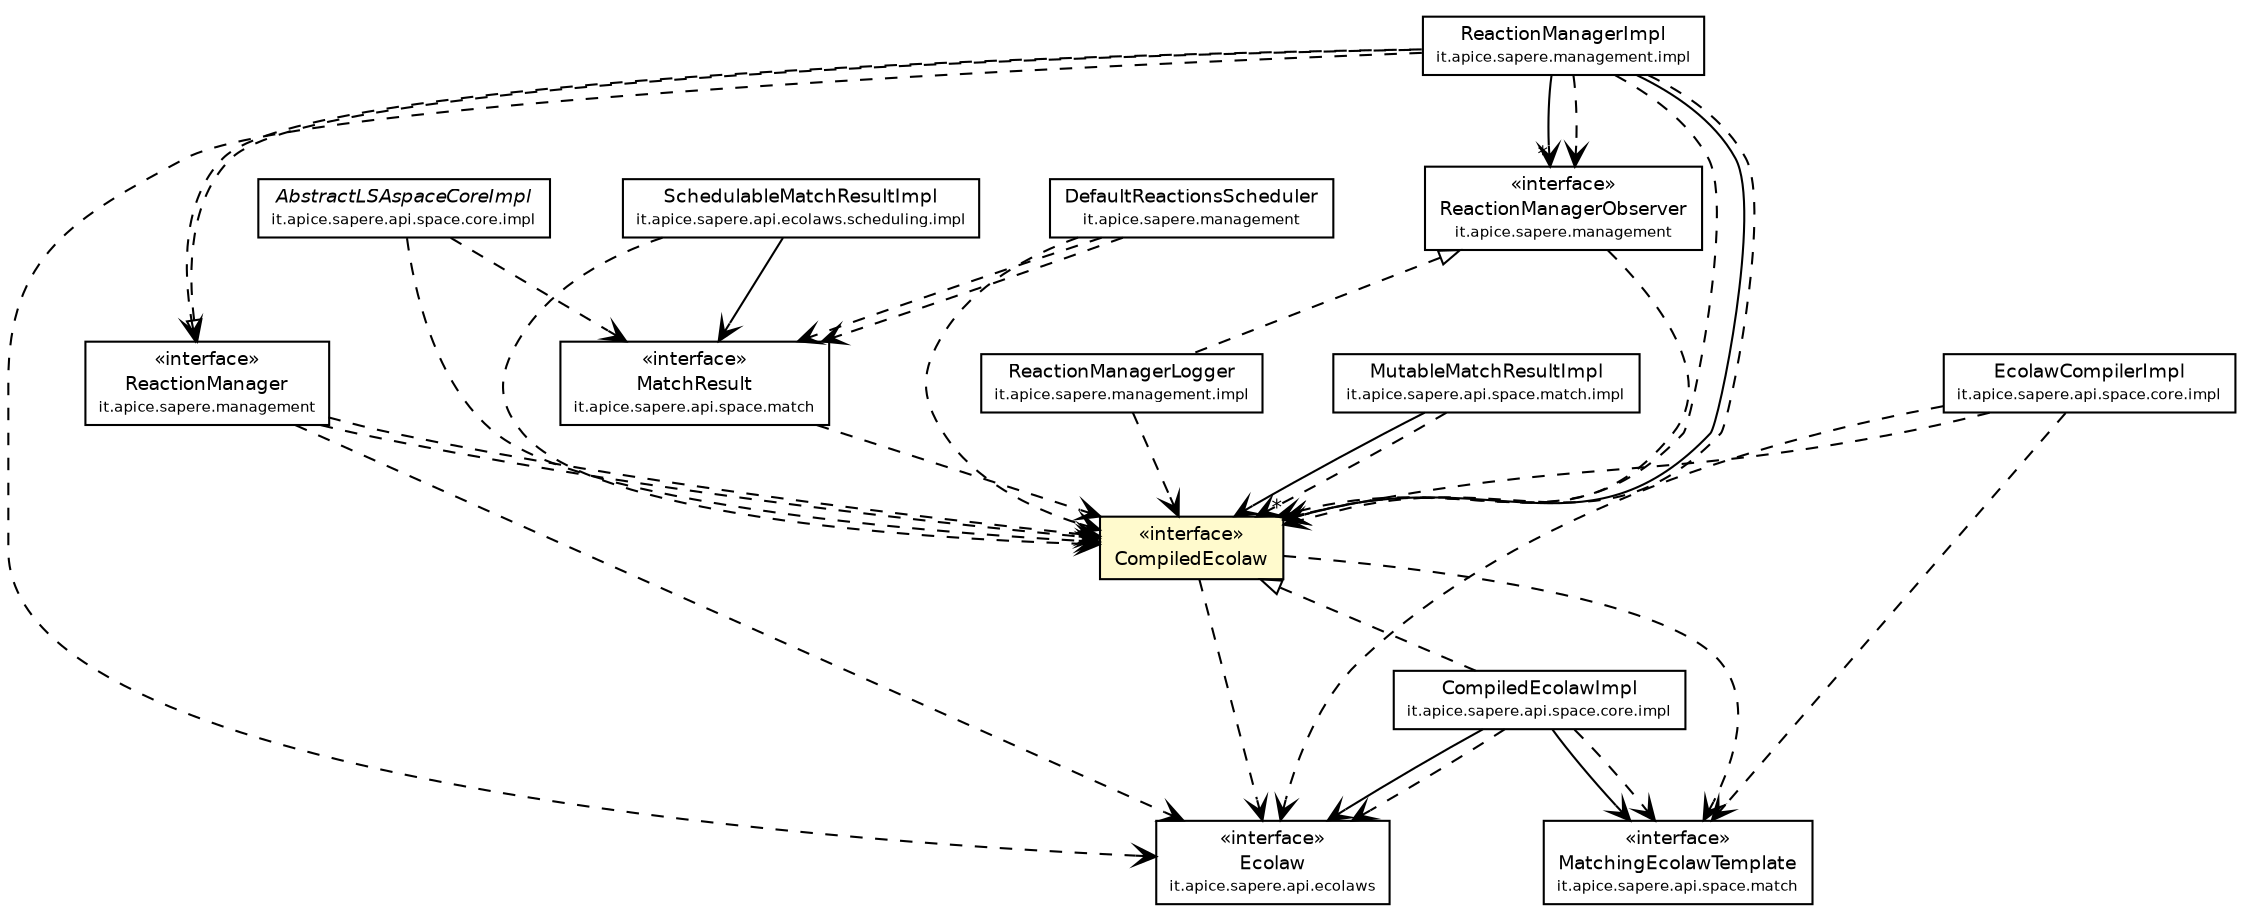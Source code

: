 #!/usr/local/bin/dot
#
# Class diagram 
# Generated by UmlGraph version 4.4 (http://www.spinellis.gr/sw/umlgraph)
#

digraph G {
	edge [fontname="Helvetica",fontsize=10,labelfontname="Helvetica",labelfontsize=10];
	node [fontname="Helvetica",fontsize=10,shape=plaintext];
	// it.apice.sapere.api.ecolaws.Ecolaw
	c33452 [label=<<table border="0" cellborder="1" cellspacing="0" cellpadding="2" port="p" href="../../ecolaws/Ecolaw.html">
		<tr><td><table border="0" cellspacing="0" cellpadding="1">
			<tr><td> &laquo;interface&raquo; </td></tr>
			<tr><td> Ecolaw </td></tr>
			<tr><td><font point-size="7.0"> it.apice.sapere.api.ecolaws </font></td></tr>
		</table></td></tr>
		</table>>, fontname="Helvetica", fontcolor="black", fontsize=9.0];
	// it.apice.sapere.api.space.core.CompiledEcolaw
	c33521 [label=<<table border="0" cellborder="1" cellspacing="0" cellpadding="2" port="p" bgcolor="lemonChiffon" href="./CompiledEcolaw.html">
		<tr><td><table border="0" cellspacing="0" cellpadding="1">
			<tr><td> &laquo;interface&raquo; </td></tr>
			<tr><td> CompiledEcolaw </td></tr>
		</table></td></tr>
		</table>>, fontname="Helvetica", fontcolor="black", fontsize=9.0];
	// it.apice.sapere.api.space.match.MatchResult
	c33528 [label=<<table border="0" cellborder="1" cellspacing="0" cellpadding="2" port="p" href="../match/MatchResult.html">
		<tr><td><table border="0" cellspacing="0" cellpadding="1">
			<tr><td> &laquo;interface&raquo; </td></tr>
			<tr><td> MatchResult </td></tr>
			<tr><td><font point-size="7.0"> it.apice.sapere.api.space.match </font></td></tr>
		</table></td></tr>
		</table>>, fontname="Helvetica", fontcolor="black", fontsize=9.0];
	// it.apice.sapere.api.space.match.MatchingEcolawTemplate
	c33529 [label=<<table border="0" cellborder="1" cellspacing="0" cellpadding="2" port="p" href="../match/MatchingEcolawTemplate.html">
		<tr><td><table border="0" cellspacing="0" cellpadding="1">
			<tr><td> &laquo;interface&raquo; </td></tr>
			<tr><td> MatchingEcolawTemplate </td></tr>
			<tr><td><font point-size="7.0"> it.apice.sapere.api.space.match </font></td></tr>
		</table></td></tr>
		</table>>, fontname="Helvetica", fontcolor="black", fontsize=9.0];
	// it.apice.sapere.api.space.core.impl.EcolawCompilerImpl
	c33597 [label=<<table border="0" cellborder="1" cellspacing="0" cellpadding="2" port="p" href="./impl/EcolawCompilerImpl.html">
		<tr><td><table border="0" cellspacing="0" cellpadding="1">
			<tr><td> EcolawCompilerImpl </td></tr>
			<tr><td><font point-size="7.0"> it.apice.sapere.api.space.core.impl </font></td></tr>
		</table></td></tr>
		</table>>, fontname="Helvetica", fontcolor="black", fontsize=9.0];
	// it.apice.sapere.api.space.core.impl.CompiledEcolawImpl
	c33599 [label=<<table border="0" cellborder="1" cellspacing="0" cellpadding="2" port="p" href="./impl/CompiledEcolawImpl.html">
		<tr><td><table border="0" cellspacing="0" cellpadding="1">
			<tr><td> CompiledEcolawImpl </td></tr>
			<tr><td><font point-size="7.0"> it.apice.sapere.api.space.core.impl </font></td></tr>
		</table></td></tr>
		</table>>, fontname="Helvetica", fontcolor="black", fontsize=9.0];
	// it.apice.sapere.api.space.core.impl.AbstractLSAspaceCoreImpl
	c33600 [label=<<table border="0" cellborder="1" cellspacing="0" cellpadding="2" port="p" href="./impl/AbstractLSAspaceCoreImpl.html">
		<tr><td><table border="0" cellspacing="0" cellpadding="1">
			<tr><td><font face="Helvetica-Oblique"> AbstractLSAspaceCoreImpl </font></td></tr>
			<tr><td><font point-size="7.0"> it.apice.sapere.api.space.core.impl </font></td></tr>
		</table></td></tr>
		</table>>, fontname="Helvetica", fontcolor="black", fontsize=9.0];
	// it.apice.sapere.api.space.match.impl.MutableMatchResultImpl
	c33604 [label=<<table border="0" cellborder="1" cellspacing="0" cellpadding="2" port="p" href="../match/impl/MutableMatchResultImpl.html">
		<tr><td><table border="0" cellspacing="0" cellpadding="1">
			<tr><td> MutableMatchResultImpl </td></tr>
			<tr><td><font point-size="7.0"> it.apice.sapere.api.space.match.impl </font></td></tr>
		</table></td></tr>
		</table>>, fontname="Helvetica", fontcolor="black", fontsize=9.0];
	// it.apice.sapere.api.ecolaws.scheduling.impl.SchedulableMatchResultImpl
	c33615 [label=<<table border="0" cellborder="1" cellspacing="0" cellpadding="2" port="p" href="../../ecolaws/scheduling/impl/SchedulableMatchResultImpl.html">
		<tr><td><table border="0" cellspacing="0" cellpadding="1">
			<tr><td> SchedulableMatchResultImpl </td></tr>
			<tr><td><font point-size="7.0"> it.apice.sapere.api.ecolaws.scheduling.impl </font></td></tr>
		</table></td></tr>
		</table>>, fontname="Helvetica", fontcolor="black", fontsize=9.0];
	// it.apice.sapere.management.ReactionManagerObserver
	c33617 [label=<<table border="0" cellborder="1" cellspacing="0" cellpadding="2" port="p" href="../../../management/ReactionManagerObserver.html">
		<tr><td><table border="0" cellspacing="0" cellpadding="1">
			<tr><td> &laquo;interface&raquo; </td></tr>
			<tr><td> ReactionManagerObserver </td></tr>
			<tr><td><font point-size="7.0"> it.apice.sapere.management </font></td></tr>
		</table></td></tr>
		</table>>, fontname="Helvetica", fontcolor="black", fontsize=9.0];
	// it.apice.sapere.management.ReactionManager
	c33618 [label=<<table border="0" cellborder="1" cellspacing="0" cellpadding="2" port="p" href="../../../management/ReactionManager.html">
		<tr><td><table border="0" cellspacing="0" cellpadding="1">
			<tr><td> &laquo;interface&raquo; </td></tr>
			<tr><td> ReactionManager </td></tr>
			<tr><td><font point-size="7.0"> it.apice.sapere.management </font></td></tr>
		</table></td></tr>
		</table>>, fontname="Helvetica", fontcolor="black", fontsize=9.0];
	// it.apice.sapere.management.DefaultReactionsScheduler
	c33619 [label=<<table border="0" cellborder="1" cellspacing="0" cellpadding="2" port="p" href="../../../management/DefaultReactionsScheduler.html">
		<tr><td><table border="0" cellspacing="0" cellpadding="1">
			<tr><td> DefaultReactionsScheduler </td></tr>
			<tr><td><font point-size="7.0"> it.apice.sapere.management </font></td></tr>
		</table></td></tr>
		</table>>, fontname="Helvetica", fontcolor="black", fontsize=9.0];
	// it.apice.sapere.management.impl.ReactionManagerLogger
	c33622 [label=<<table border="0" cellborder="1" cellspacing="0" cellpadding="2" port="p" href="../../../management/impl/ReactionManagerLogger.html">
		<tr><td><table border="0" cellspacing="0" cellpadding="1">
			<tr><td> ReactionManagerLogger </td></tr>
			<tr><td><font point-size="7.0"> it.apice.sapere.management.impl </font></td></tr>
		</table></td></tr>
		</table>>, fontname="Helvetica", fontcolor="black", fontsize=9.0];
	// it.apice.sapere.management.impl.ReactionManagerImpl
	c33623 [label=<<table border="0" cellborder="1" cellspacing="0" cellpadding="2" port="p" href="../../../management/impl/ReactionManagerImpl.html">
		<tr><td><table border="0" cellspacing="0" cellpadding="1">
			<tr><td> ReactionManagerImpl </td></tr>
			<tr><td><font point-size="7.0"> it.apice.sapere.management.impl </font></td></tr>
		</table></td></tr>
		</table>>, fontname="Helvetica", fontcolor="black", fontsize=9.0];
	//it.apice.sapere.api.space.core.impl.CompiledEcolawImpl implements it.apice.sapere.api.space.core.CompiledEcolaw
	c33521:p -> c33599:p [dir=back,arrowtail=empty,style=dashed];
	//it.apice.sapere.management.impl.ReactionManagerLogger implements it.apice.sapere.management.ReactionManagerObserver
	c33617:p -> c33622:p [dir=back,arrowtail=empty,style=dashed];
	//it.apice.sapere.management.impl.ReactionManagerImpl implements it.apice.sapere.management.ReactionManager
	c33618:p -> c33623:p [dir=back,arrowtail=empty,style=dashed];
	// it.apice.sapere.api.space.core.impl.CompiledEcolawImpl NAVASSOC it.apice.sapere.api.space.match.MatchingEcolawTemplate
	c33599:p -> c33529:p [taillabel="", label="", headlabel="", fontname="Helvetica", fontcolor="black", fontsize=10.0, color="black", arrowhead=open];
	// it.apice.sapere.api.space.core.impl.CompiledEcolawImpl NAVASSOC it.apice.sapere.api.ecolaws.Ecolaw
	c33599:p -> c33452:p [taillabel="", label="", headlabel="", fontname="Helvetica", fontcolor="black", fontsize=10.0, color="black", arrowhead=open];
	// it.apice.sapere.api.space.match.impl.MutableMatchResultImpl NAVASSOC it.apice.sapere.api.space.core.CompiledEcolaw
	c33604:p -> c33521:p [taillabel="", label="", headlabel="", fontname="Helvetica", fontcolor="black", fontsize=10.0, color="black", arrowhead=open];
	// it.apice.sapere.api.ecolaws.scheduling.impl.SchedulableMatchResultImpl NAVASSOC it.apice.sapere.api.space.match.MatchResult
	c33615:p -> c33528:p [taillabel="", label="", headlabel="", fontname="Helvetica", fontcolor="black", fontsize=10.0, color="black", arrowhead=open];
	// it.apice.sapere.management.impl.ReactionManagerImpl NAVASSOC it.apice.sapere.api.space.core.CompiledEcolaw
	c33623:p -> c33521:p [taillabel="", label="", headlabel="*", fontname="Helvetica", fontcolor="black", fontsize=10.0, color="black", arrowhead=open];
	// it.apice.sapere.management.impl.ReactionManagerImpl NAVASSOC it.apice.sapere.management.ReactionManagerObserver
	c33623:p -> c33617:p [taillabel="", label="", headlabel="*", fontname="Helvetica", fontcolor="black", fontsize=10.0, color="black", arrowhead=open];
	// it.apice.sapere.api.space.core.CompiledEcolaw DEPEND it.apice.sapere.api.space.match.MatchingEcolawTemplate
	c33521:p -> c33529:p [taillabel="", label="", headlabel="", fontname="Helvetica", fontcolor="black", fontsize=10.0, color="black", arrowhead=open, style=dashed];
	// it.apice.sapere.api.space.core.CompiledEcolaw DEPEND it.apice.sapere.api.ecolaws.Ecolaw
	c33521:p -> c33452:p [taillabel="", label="", headlabel="", fontname="Helvetica", fontcolor="black", fontsize=10.0, color="black", arrowhead=open, style=dashed];
	// it.apice.sapere.api.space.match.MatchResult DEPEND it.apice.sapere.api.space.core.CompiledEcolaw
	c33528:p -> c33521:p [taillabel="", label="", headlabel="", fontname="Helvetica", fontcolor="black", fontsize=10.0, color="black", arrowhead=open, style=dashed];
	// it.apice.sapere.api.space.core.impl.EcolawCompilerImpl DEPEND it.apice.sapere.api.space.match.MatchingEcolawTemplate
	c33597:p -> c33529:p [taillabel="", label="", headlabel="", fontname="Helvetica", fontcolor="black", fontsize=10.0, color="black", arrowhead=open, style=dashed];
	// it.apice.sapere.api.space.core.impl.EcolawCompilerImpl DEPEND it.apice.sapere.api.space.core.CompiledEcolaw
	c33597:p -> c33521:p [taillabel="", label="", headlabel="", fontname="Helvetica", fontcolor="black", fontsize=10.0, color="black", arrowhead=open, style=dashed];
	// it.apice.sapere.api.space.core.impl.EcolawCompilerImpl DEPEND it.apice.sapere.api.ecolaws.Ecolaw
	c33597:p -> c33452:p [taillabel="", label="", headlabel="", fontname="Helvetica", fontcolor="black", fontsize=10.0, color="black", arrowhead=open, style=dashed];
	// it.apice.sapere.api.space.core.impl.CompiledEcolawImpl DEPEND it.apice.sapere.api.space.match.MatchingEcolawTemplate
	c33599:p -> c33529:p [taillabel="", label="", headlabel="", fontname="Helvetica", fontcolor="black", fontsize=10.0, color="black", arrowhead=open, style=dashed];
	// it.apice.sapere.api.space.core.impl.CompiledEcolawImpl DEPEND it.apice.sapere.api.ecolaws.Ecolaw
	c33599:p -> c33452:p [taillabel="", label="", headlabel="", fontname="Helvetica", fontcolor="black", fontsize=10.0, color="black", arrowhead=open, style=dashed];
	// it.apice.sapere.api.space.core.impl.AbstractLSAspaceCoreImpl DEPEND it.apice.sapere.api.space.core.CompiledEcolaw
	c33600:p -> c33521:p [taillabel="", label="", headlabel="", fontname="Helvetica", fontcolor="black", fontsize=10.0, color="black", arrowhead=open, style=dashed];
	// it.apice.sapere.api.space.core.impl.AbstractLSAspaceCoreImpl DEPEND it.apice.sapere.api.space.match.MatchResult
	c33600:p -> c33528:p [taillabel="", label="", headlabel="", fontname="Helvetica", fontcolor="black", fontsize=10.0, color="black", arrowhead=open, style=dashed];
	// it.apice.sapere.api.space.match.impl.MutableMatchResultImpl DEPEND it.apice.sapere.api.space.core.CompiledEcolaw
	c33604:p -> c33521:p [taillabel="", label="", headlabel="", fontname="Helvetica", fontcolor="black", fontsize=10.0, color="black", arrowhead=open, style=dashed];
	// it.apice.sapere.api.ecolaws.scheduling.impl.SchedulableMatchResultImpl DEPEND it.apice.sapere.api.space.core.CompiledEcolaw
	c33615:p -> c33521:p [taillabel="", label="", headlabel="", fontname="Helvetica", fontcolor="black", fontsize=10.0, color="black", arrowhead=open, style=dashed];
	// it.apice.sapere.management.ReactionManagerObserver DEPEND it.apice.sapere.api.space.core.CompiledEcolaw
	c33617:p -> c33521:p [taillabel="", label="", headlabel="", fontname="Helvetica", fontcolor="black", fontsize=10.0, color="black", arrowhead=open, style=dashed];
	// it.apice.sapere.management.ReactionManager DEPEND it.apice.sapere.api.space.core.CompiledEcolaw
	c33618:p -> c33521:p [taillabel="", label="", headlabel="", fontname="Helvetica", fontcolor="black", fontsize=10.0, color="black", arrowhead=open, style=dashed];
	// it.apice.sapere.management.ReactionManager DEPEND it.apice.sapere.api.ecolaws.Ecolaw
	c33618:p -> c33452:p [taillabel="", label="", headlabel="", fontname="Helvetica", fontcolor="black", fontsize=10.0, color="black", arrowhead=open, style=dashed];
	// it.apice.sapere.management.ReactionManager DEPEND it.apice.sapere.api.space.core.CompiledEcolaw
	c33618:p -> c33521:p [taillabel="", label="", headlabel="", fontname="Helvetica", fontcolor="black", fontsize=10.0, color="black", arrowhead=open, style=dashed];
	// it.apice.sapere.management.DefaultReactionsScheduler DEPEND it.apice.sapere.api.space.core.CompiledEcolaw
	c33619:p -> c33521:p [taillabel="", label="", headlabel="", fontname="Helvetica", fontcolor="black", fontsize=10.0, color="black", arrowhead=open, style=dashed];
	// it.apice.sapere.management.DefaultReactionsScheduler DEPEND it.apice.sapere.api.space.match.MatchResult
	c33619:p -> c33528:p [taillabel="", label="", headlabel="", fontname="Helvetica", fontcolor="black", fontsize=10.0, color="black", arrowhead=open, style=dashed];
	// it.apice.sapere.management.DefaultReactionsScheduler DEPEND it.apice.sapere.api.space.match.MatchResult
	c33619:p -> c33528:p [taillabel="", label="", headlabel="", fontname="Helvetica", fontcolor="black", fontsize=10.0, color="black", arrowhead=open, style=dashed];
	// it.apice.sapere.management.impl.ReactionManagerLogger DEPEND it.apice.sapere.api.space.core.CompiledEcolaw
	c33622:p -> c33521:p [taillabel="", label="", headlabel="", fontname="Helvetica", fontcolor="black", fontsize=10.0, color="black", arrowhead=open, style=dashed];
	// it.apice.sapere.management.impl.ReactionManagerImpl DEPEND it.apice.sapere.api.space.core.CompiledEcolaw
	c33623:p -> c33521:p [taillabel="", label="", headlabel="", fontname="Helvetica", fontcolor="black", fontsize=10.0, color="black", arrowhead=open, style=dashed];
	// it.apice.sapere.management.impl.ReactionManagerImpl DEPEND it.apice.sapere.api.ecolaws.Ecolaw
	c33623:p -> c33452:p [taillabel="", label="", headlabel="", fontname="Helvetica", fontcolor="black", fontsize=10.0, color="black", arrowhead=open, style=dashed];
	// it.apice.sapere.management.impl.ReactionManagerImpl DEPEND it.apice.sapere.management.ReactionManagerObserver
	c33623:p -> c33617:p [taillabel="", label="", headlabel="", fontname="Helvetica", fontcolor="black", fontsize=10.0, color="black", arrowhead=open, style=dashed];
	// it.apice.sapere.management.impl.ReactionManagerImpl DEPEND it.apice.sapere.management.ReactionManager
	c33623:p -> c33618:p [taillabel="", label="", headlabel="", fontname="Helvetica", fontcolor="black", fontsize=10.0, color="black", arrowhead=open, style=dashed];
	// it.apice.sapere.management.impl.ReactionManagerImpl DEPEND it.apice.sapere.api.space.core.CompiledEcolaw
	c33623:p -> c33521:p [taillabel="", label="", headlabel="", fontname="Helvetica", fontcolor="black", fontsize=10.0, color="black", arrowhead=open, style=dashed];
}

